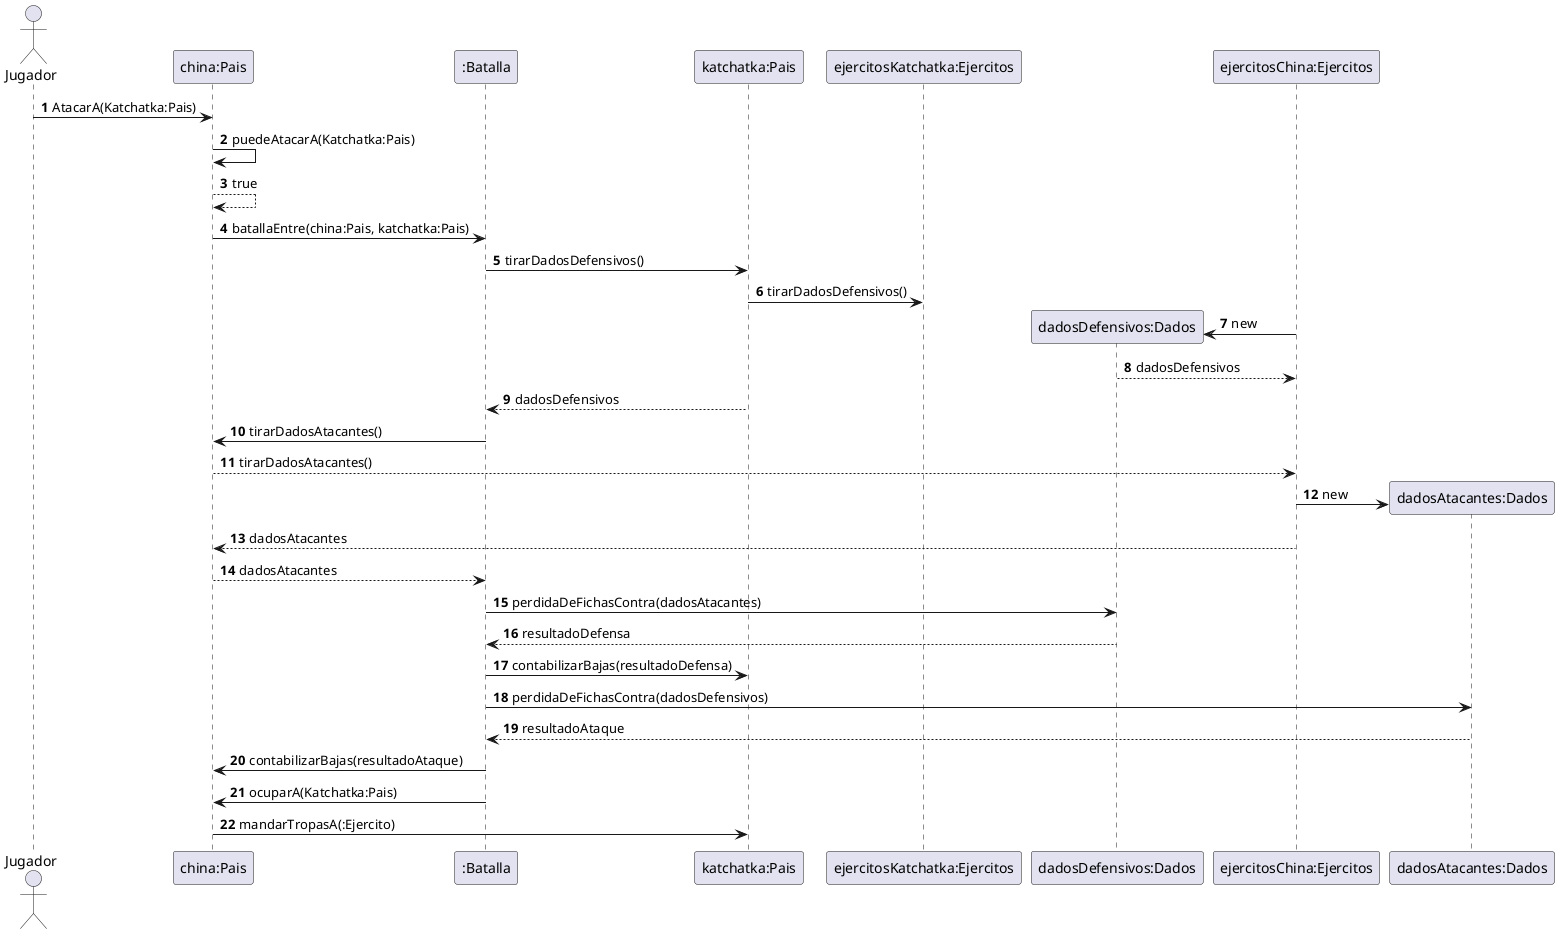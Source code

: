 @startuml
'https://plantuml.com/sequence-diagram

autonumber
'Gana Jugador 1'
Actor Jugador

Jugador -> "china:Pais": AtacarA(Katchatka:Pais)

"china:Pais"-> "china:Pais": puedeAtacarA(Katchatka:Pais)
return true

"china:Pais" -> ":Batalla":batallaEntre(china:Pais, katchatka:Pais)

":Batalla" -> "katchatka:Pais": tirarDadosDefensivos()
    "katchatka:Pais" -> "ejercitosKatchatka:Ejercitos": tirarDadosDefensivos()
    create "dadosDefensivos:Dados"
    "ejercitosChina:Ejercitos" -> "dadosDefensivos:Dados" : new
    return dadosDefensivos
"katchatka:Pais" --> ":Batalla": dadosDefensivos

":Batalla" -> "china:Pais": tirarDadosAtacantes()
    "china:Pais" --> "ejercitosChina:Ejercitos": tirarDadosAtacantes()
    create "dadosAtacantes:Dados"
    "ejercitosChina:Ejercitos" -> "dadosAtacantes:Dados" : new
    "ejercitosChina:Ejercitos" --> "china:Pais": dadosAtacantes
"china:Pais" --> ":Batalla": dadosAtacantes

":Batalla" -> "dadosDefensivos:Dados": perdidaDeFichasContra(dadosAtacantes)
return resultadoDefensa

":Batalla" -> "katchatka:Pais": contabilizarBajas(resultadoDefensa)

":Batalla" -> "dadosAtacantes:Dados": perdidaDeFichasContra(dadosDefensivos)
return resultadoAtaque

":Batalla" -> "china:Pais": contabilizarBajas(resultadoAtaque)

":Batalla" -> "china:Pais": ocuparA(Katchatka:Pais)

"china:Pais" -> "katchatka:Pais": mandarTropasA(:Ejercito)


@enduml